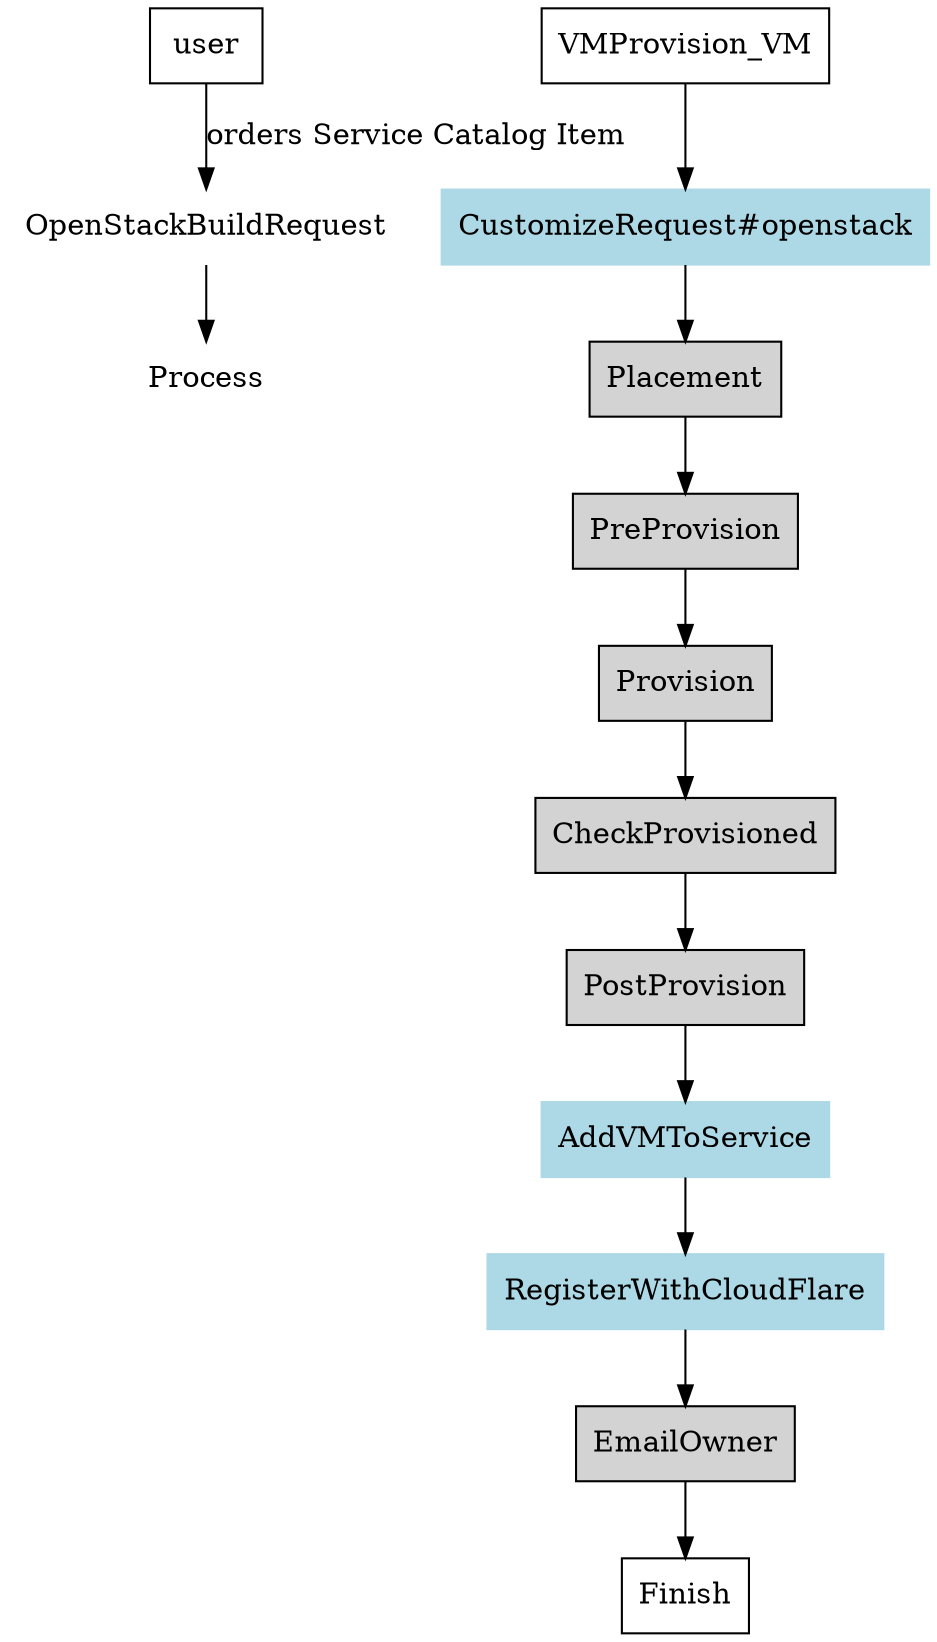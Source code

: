 digraph G {
  #rankdir=LR;
  node [ shape=box ];

  subgraph request {
    style=filled;
    color=lightgrey;
    label = "GUI Request";
    node [style=filled,color=white];

    OpenStackBuildRequest -> Process;
  }

  subgraph VMProvision_VM {
    node [style=filled];
    color=blue;
    label = "VMProvision_VM/OpenStack_template State Machine";

    "CustomizeRequest#openstack" -> Placement -> PreProvision;
    PreProvision -> Provision -> CheckProvisioned;
    CheckProvisioned -> PostProvision -> AddVMToService;
    AddVMToService -> RegisterWithCloudFlare -> EmailOwner;

    "CustomizeRequest#openstack" [color=lightblue];
    AddVMToService [color=lightblue]
    RegisterWithCloudFlare [color=lightblue];
  }

  subgraph CustomizeRequest {
    
  }

  user -> OpenStackBuildRequest [label="orders Service Catalog Item"]

  VMProvision_VM -> "CustomizeRequest#openstack";
  EmailOwner -> Finish;

}

